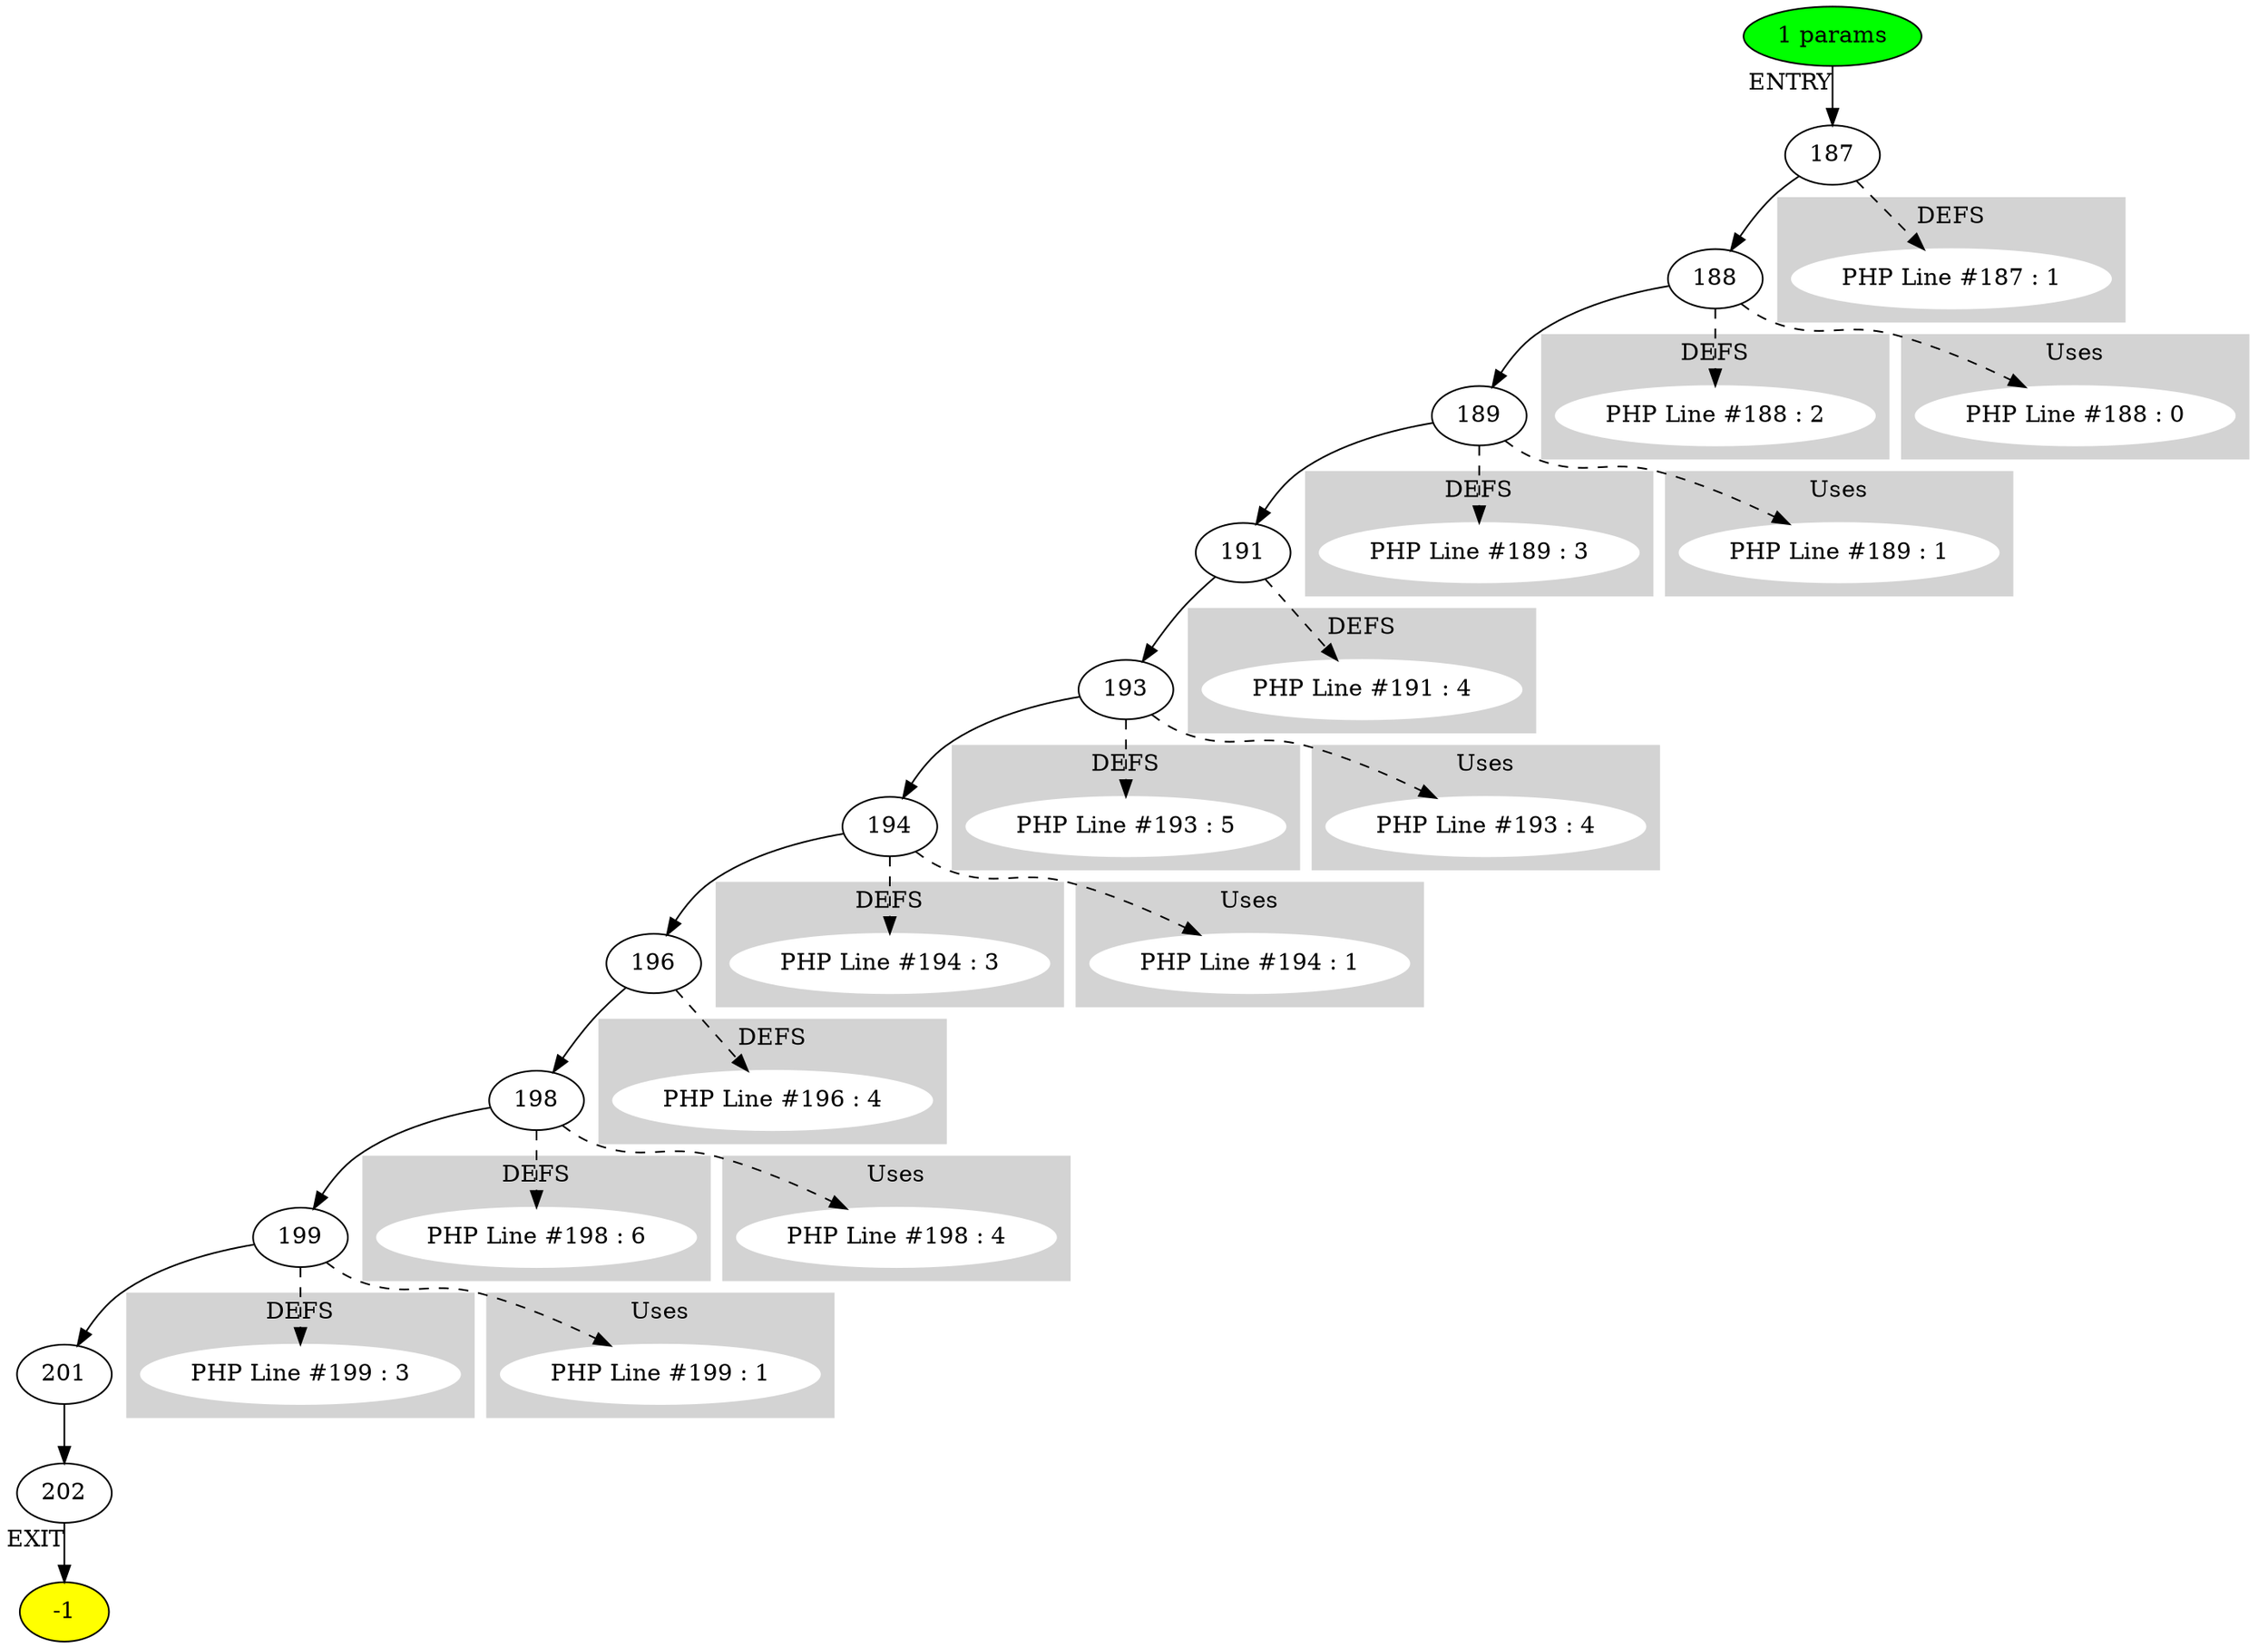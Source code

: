 digraph testName {
0 [label="187"];
1 [label="188"];
2 [label="189"];
3 [label="191"];
4 [label="193"];
5 [label="194"];
6 [label="196"];
7 [label="198"];
8 [label="199"];
9 [label="201"];
10 [label="202"];
0 -> 1;
1 -> 2;
2 -> 3;
3 -> 4;
4 -> 5;
5 -> 6;
6 -> 7;
7 -> 8;
8 -> 9;
9 -> 10;
-2 -> 0[xlabel="ENTRY"];
10 -> -1[xlabel="EXIT"];
-2 [fillcolor = green, style = filled]-1 [fillcolor= yellow, style = filled] subgraph cluster_g_0 { style=filled; color=lightgrey; node [style=filled,color=white]; g_0[label= "PHP Line #187 : 1"];label = "DEFS";}
0 -> g_0 [style="dashed"];
subgraph cluster_g_1 { style=filled; color=lightgrey; node [style=filled,color=white]; g_1[label= "PHP Line #188 : 2"];label = "DEFS";}
1 -> g_1 [style="dashed"];
subgraph cluster_g_2 { style=filled; color=lightgrey; node [style=filled,color=white]; g_2[label= "PHP Line #189 : 3"];label = "DEFS";}
2 -> g_2 [style="dashed"];
subgraph cluster_g_3 { style=filled; color=lightgrey; node [style=filled,color=white]; g_3[label= "PHP Line #191 : 4"];label = "DEFS";}
3 -> g_3 [style="dashed"];
subgraph cluster_g_4 { style=filled; color=lightgrey; node [style=filled,color=white]; g_4[label= "PHP Line #193 : 5"];label = "DEFS";}
4 -> g_4 [style="dashed"];
subgraph cluster_g_5 { style=filled; color=lightgrey; node [style=filled,color=white]; g_5[label= "PHP Line #194 : 3"];label = "DEFS";}
5 -> g_5 [style="dashed"];
subgraph cluster_g_6 { style=filled; color=lightgrey; node [style=filled,color=white]; g_6[label= "PHP Line #196 : 4"];label = "DEFS";}
6 -> g_6 [style="dashed"];
subgraph cluster_g_7 { style=filled; color=lightgrey; node [style=filled,color=white]; g_7[label= "PHP Line #198 : 6"];label = "DEFS";}
7 -> g_7 [style="dashed"];
subgraph cluster_g_8 { style=filled; color=lightgrey; node [style=filled,color=white]; g_8[label= "PHP Line #199 : 3"];label = "DEFS";}
8 -> g_8 [style="dashed"];
subgraph cluster_use_1 { style=filled; color=lightgrey; node [style=filled,color=white]; use_1_0[label= "PHP Line #188 : 0"];label = "Uses";}
1 -> use_1_0 [style="dashed"];
subgraph cluster_use_2 { style=filled; color=lightgrey; node [style=filled,color=white]; use_2_1[label= "PHP Line #189 : 1"];label = "Uses";}
2 -> use_2_1 [style="dashed"];
subgraph cluster_use_4 { style=filled; color=lightgrey; node [style=filled,color=white]; use_4_4[label= "PHP Line #193 : 4"];label = "Uses";}
4 -> use_4_4 [style="dashed"];
subgraph cluster_use_5 { style=filled; color=lightgrey; node [style=filled,color=white]; use_5_1[label= "PHP Line #194 : 1"];label = "Uses";}
5 -> use_5_1 [style="dashed"];
subgraph cluster_use_7 { style=filled; color=lightgrey; node [style=filled,color=white]; use_7_4[label= "PHP Line #198 : 4"];label = "Uses";}
7 -> use_7_4 [style="dashed"];
subgraph cluster_use_8 { style=filled; color=lightgrey; node [style=filled,color=white]; use_8_1[label= "PHP Line #199 : 1"];label = "Uses";}
8 -> use_8_1 [style="dashed"];
-2 [label="1 params"];
}
